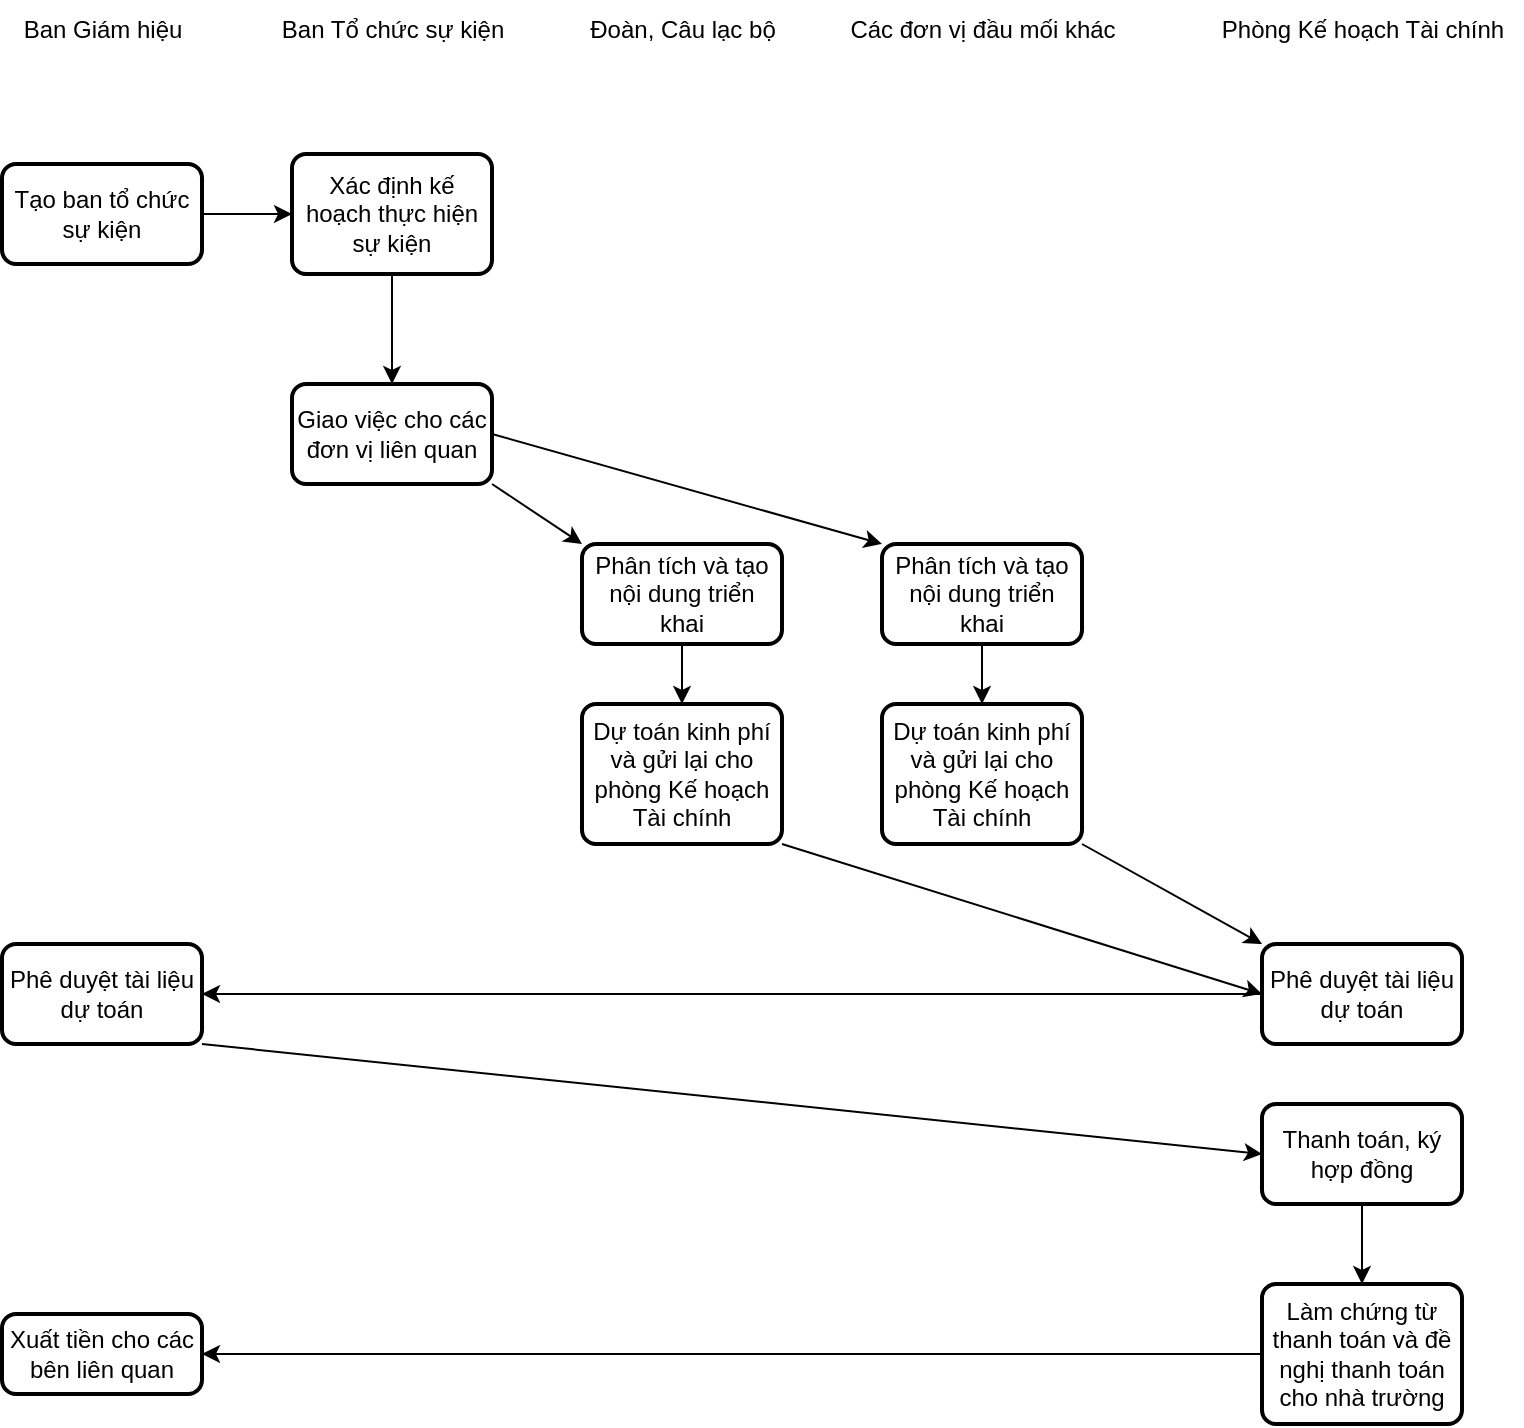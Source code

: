 <mxfile version="24.2.0" type="github">
  <diagram name="Page-1" id="5VOekYa0wZCWH28fAlYT">
    <mxGraphModel dx="794" dy="446" grid="1" gridSize="10" guides="1" tooltips="1" connect="1" arrows="1" fold="1" page="1" pageScale="1" pageWidth="850" pageHeight="1100" math="0" shadow="0">
      <root>
        <mxCell id="0" />
        <mxCell id="1" parent="0" />
        <mxCell id="BLSg57F7Pyb8LWdIM2OY-1" value="Tạo ban tổ chức sự kiện" style="rounded=1;whiteSpace=wrap;html=1;absoluteArcSize=1;arcSize=14;strokeWidth=2;" vertex="1" parent="1">
          <mxGeometry x="70" y="370" width="100" height="50" as="geometry" />
        </mxCell>
        <mxCell id="BLSg57F7Pyb8LWdIM2OY-2" value="Ban Giám hiệu" style="text;html=1;align=center;verticalAlign=middle;resizable=0;points=[];autosize=1;strokeColor=none;fillColor=none;" vertex="1" parent="1">
          <mxGeometry x="70" y="288" width="100" height="30" as="geometry" />
        </mxCell>
        <mxCell id="BLSg57F7Pyb8LWdIM2OY-3" value="Giao việc cho các đơn vị liên quan" style="rounded=1;whiteSpace=wrap;html=1;absoluteArcSize=1;arcSize=14;strokeWidth=2;" vertex="1" parent="1">
          <mxGeometry x="215" y="480" width="100" height="50" as="geometry" />
        </mxCell>
        <mxCell id="BLSg57F7Pyb8LWdIM2OY-4" value="Xác định kế hoạch thực hiện sự kiện" style="rounded=1;whiteSpace=wrap;html=1;absoluteArcSize=1;arcSize=14;strokeWidth=2;" vertex="1" parent="1">
          <mxGeometry x="215" y="365" width="100" height="60" as="geometry" />
        </mxCell>
        <mxCell id="BLSg57F7Pyb8LWdIM2OY-5" value="" style="endArrow=classic;html=1;rounded=0;exitX=1;exitY=0.5;exitDx=0;exitDy=0;entryX=0;entryY=0.5;entryDx=0;entryDy=0;" edge="1" parent="1" source="BLSg57F7Pyb8LWdIM2OY-1" target="BLSg57F7Pyb8LWdIM2OY-4">
          <mxGeometry width="50" height="50" relative="1" as="geometry">
            <mxPoint x="380" y="460" as="sourcePoint" />
            <mxPoint x="430" y="410" as="targetPoint" />
          </mxGeometry>
        </mxCell>
        <mxCell id="BLSg57F7Pyb8LWdIM2OY-6" value="" style="endArrow=classic;html=1;rounded=0;exitX=0.5;exitY=1;exitDx=0;exitDy=0;entryX=0.5;entryY=0;entryDx=0;entryDy=0;" edge="1" parent="1" source="BLSg57F7Pyb8LWdIM2OY-4" target="BLSg57F7Pyb8LWdIM2OY-3">
          <mxGeometry width="50" height="50" relative="1" as="geometry">
            <mxPoint x="380" y="460" as="sourcePoint" />
            <mxPoint x="430" y="410" as="targetPoint" />
          </mxGeometry>
        </mxCell>
        <mxCell id="BLSg57F7Pyb8LWdIM2OY-7" value="Ban Tổ chức sự kiện" style="text;html=1;align=center;verticalAlign=middle;resizable=0;points=[];autosize=1;strokeColor=none;fillColor=none;" vertex="1" parent="1">
          <mxGeometry x="200" y="288" width="130" height="30" as="geometry" />
        </mxCell>
        <mxCell id="BLSg57F7Pyb8LWdIM2OY-8" value="Phân tích và tạo nội dung triển khai" style="rounded=1;whiteSpace=wrap;html=1;absoluteArcSize=1;arcSize=14;strokeWidth=2;" vertex="1" parent="1">
          <mxGeometry x="360" y="560" width="100" height="50" as="geometry" />
        </mxCell>
        <mxCell id="BLSg57F7Pyb8LWdIM2OY-9" value="Phân tích và tạo nội dung triển khai" style="rounded=1;whiteSpace=wrap;html=1;absoluteArcSize=1;arcSize=14;strokeWidth=2;" vertex="1" parent="1">
          <mxGeometry x="510" y="560" width="100" height="50" as="geometry" />
        </mxCell>
        <mxCell id="BLSg57F7Pyb8LWdIM2OY-10" value="" style="endArrow=classic;html=1;rounded=0;exitX=1;exitY=1;exitDx=0;exitDy=0;entryX=0;entryY=0;entryDx=0;entryDy=0;" edge="1" parent="1" source="BLSg57F7Pyb8LWdIM2OY-3" target="BLSg57F7Pyb8LWdIM2OY-8">
          <mxGeometry width="50" height="50" relative="1" as="geometry">
            <mxPoint x="440" y="560" as="sourcePoint" />
            <mxPoint x="490" y="510" as="targetPoint" />
          </mxGeometry>
        </mxCell>
        <mxCell id="BLSg57F7Pyb8LWdIM2OY-11" value="" style="endArrow=classic;html=1;rounded=0;exitX=1;exitY=0.5;exitDx=0;exitDy=0;entryX=0;entryY=0;entryDx=0;entryDy=0;" edge="1" parent="1" source="BLSg57F7Pyb8LWdIM2OY-3" target="BLSg57F7Pyb8LWdIM2OY-9">
          <mxGeometry width="50" height="50" relative="1" as="geometry">
            <mxPoint x="440" y="560" as="sourcePoint" />
            <mxPoint x="490" y="510" as="targetPoint" />
          </mxGeometry>
        </mxCell>
        <mxCell id="BLSg57F7Pyb8LWdIM2OY-12" value="Đoàn, Câu lạc bộ" style="text;html=1;align=center;verticalAlign=middle;resizable=0;points=[];autosize=1;strokeColor=none;fillColor=none;" vertex="1" parent="1">
          <mxGeometry x="350" y="288" width="120" height="30" as="geometry" />
        </mxCell>
        <mxCell id="BLSg57F7Pyb8LWdIM2OY-13" value="Các đơn vị đầu mối khác" style="text;html=1;align=center;verticalAlign=middle;resizable=0;points=[];autosize=1;strokeColor=none;fillColor=none;" vertex="1" parent="1">
          <mxGeometry x="480" y="288" width="160" height="30" as="geometry" />
        </mxCell>
        <mxCell id="BLSg57F7Pyb8LWdIM2OY-14" value="Dự toán kinh phí và gửi lại cho phòng Kế hoạch Tài chính" style="rounded=1;whiteSpace=wrap;html=1;absoluteArcSize=1;arcSize=14;strokeWidth=2;" vertex="1" parent="1">
          <mxGeometry x="360" y="640" width="100" height="70" as="geometry" />
        </mxCell>
        <mxCell id="BLSg57F7Pyb8LWdIM2OY-15" value="Dự toán kinh phí và gửi lại cho phòng Kế hoạch Tài chính" style="rounded=1;whiteSpace=wrap;html=1;absoluteArcSize=1;arcSize=14;strokeWidth=2;" vertex="1" parent="1">
          <mxGeometry x="510" y="640" width="100" height="70" as="geometry" />
        </mxCell>
        <mxCell id="BLSg57F7Pyb8LWdIM2OY-16" value="" style="endArrow=classic;html=1;rounded=0;exitX=0.5;exitY=1;exitDx=0;exitDy=0;entryX=0.5;entryY=0;entryDx=0;entryDy=0;" edge="1" parent="1" source="BLSg57F7Pyb8LWdIM2OY-8" target="BLSg57F7Pyb8LWdIM2OY-14">
          <mxGeometry width="50" height="50" relative="1" as="geometry">
            <mxPoint x="230" y="600" as="sourcePoint" />
            <mxPoint x="340" y="720" as="targetPoint" />
            <Array as="points" />
          </mxGeometry>
        </mxCell>
        <mxCell id="BLSg57F7Pyb8LWdIM2OY-17" value="" style="endArrow=classic;html=1;rounded=0;entryX=0.5;entryY=0;entryDx=0;entryDy=0;exitX=0.5;exitY=1;exitDx=0;exitDy=0;" edge="1" parent="1" source="BLSg57F7Pyb8LWdIM2OY-9" target="BLSg57F7Pyb8LWdIM2OY-15">
          <mxGeometry width="50" height="50" relative="1" as="geometry">
            <mxPoint x="440" y="660" as="sourcePoint" />
            <mxPoint x="490" y="610" as="targetPoint" />
          </mxGeometry>
        </mxCell>
        <mxCell id="BLSg57F7Pyb8LWdIM2OY-18" value="Phê duyệt tài liệu dự toán" style="rounded=1;whiteSpace=wrap;html=1;absoluteArcSize=1;arcSize=14;strokeWidth=2;" vertex="1" parent="1">
          <mxGeometry x="700" y="760" width="100" height="50" as="geometry" />
        </mxCell>
        <mxCell id="BLSg57F7Pyb8LWdIM2OY-19" value="" style="endArrow=classic;html=1;rounded=0;exitX=1;exitY=1;exitDx=0;exitDy=0;entryX=0;entryY=0.5;entryDx=0;entryDy=0;" edge="1" parent="1" source="BLSg57F7Pyb8LWdIM2OY-14" target="BLSg57F7Pyb8LWdIM2OY-18">
          <mxGeometry width="50" height="50" relative="1" as="geometry">
            <mxPoint x="560" y="770" as="sourcePoint" />
            <mxPoint x="610" y="720" as="targetPoint" />
          </mxGeometry>
        </mxCell>
        <mxCell id="BLSg57F7Pyb8LWdIM2OY-20" value="" style="endArrow=classic;html=1;rounded=0;exitX=1;exitY=1;exitDx=0;exitDy=0;entryX=0;entryY=0;entryDx=0;entryDy=0;" edge="1" parent="1" source="BLSg57F7Pyb8LWdIM2OY-15" target="BLSg57F7Pyb8LWdIM2OY-18">
          <mxGeometry width="50" height="50" relative="1" as="geometry">
            <mxPoint x="560" y="770" as="sourcePoint" />
            <mxPoint x="610" y="720" as="targetPoint" />
          </mxGeometry>
        </mxCell>
        <mxCell id="BLSg57F7Pyb8LWdIM2OY-21" value="Phê duyệt tài liệu dự toán" style="rounded=1;whiteSpace=wrap;html=1;absoluteArcSize=1;arcSize=14;strokeWidth=2;" vertex="1" parent="1">
          <mxGeometry x="70" y="760" width="100" height="50" as="geometry" />
        </mxCell>
        <mxCell id="BLSg57F7Pyb8LWdIM2OY-22" value="" style="endArrow=classic;html=1;rounded=0;exitX=0;exitY=0.5;exitDx=0;exitDy=0;entryX=1;entryY=0.5;entryDx=0;entryDy=0;" edge="1" parent="1" source="BLSg57F7Pyb8LWdIM2OY-18" target="BLSg57F7Pyb8LWdIM2OY-21">
          <mxGeometry width="50" height="50" relative="1" as="geometry">
            <mxPoint x="440" y="870" as="sourcePoint" />
            <mxPoint x="490" y="820" as="targetPoint" />
          </mxGeometry>
        </mxCell>
        <mxCell id="BLSg57F7Pyb8LWdIM2OY-23" value="Thanh toán, ký hợp đồng" style="rounded=1;whiteSpace=wrap;html=1;absoluteArcSize=1;arcSize=14;strokeWidth=2;" vertex="1" parent="1">
          <mxGeometry x="700" y="840" width="100" height="50" as="geometry" />
        </mxCell>
        <mxCell id="BLSg57F7Pyb8LWdIM2OY-24" value="" style="endArrow=classic;html=1;rounded=0;exitX=1;exitY=1;exitDx=0;exitDy=0;entryX=0;entryY=0.5;entryDx=0;entryDy=0;" edge="1" parent="1" source="BLSg57F7Pyb8LWdIM2OY-21" target="BLSg57F7Pyb8LWdIM2OY-23">
          <mxGeometry width="50" height="50" relative="1" as="geometry">
            <mxPoint x="440" y="670" as="sourcePoint" />
            <mxPoint x="490" y="620" as="targetPoint" />
          </mxGeometry>
        </mxCell>
        <mxCell id="BLSg57F7Pyb8LWdIM2OY-25" value="Phòng Kế hoạch Tài chính" style="text;html=1;align=center;verticalAlign=middle;resizable=0;points=[];autosize=1;strokeColor=none;fillColor=none;" vertex="1" parent="1">
          <mxGeometry x="670" y="288" width="160" height="30" as="geometry" />
        </mxCell>
        <mxCell id="BLSg57F7Pyb8LWdIM2OY-26" value="Làm chứng từ thanh toán và đề nghị thanh toán cho nhà trường" style="rounded=1;whiteSpace=wrap;html=1;absoluteArcSize=1;arcSize=14;strokeWidth=2;" vertex="1" parent="1">
          <mxGeometry x="700" y="930" width="100" height="70" as="geometry" />
        </mxCell>
        <mxCell id="BLSg57F7Pyb8LWdIM2OY-27" value="" style="endArrow=classic;html=1;rounded=0;exitX=0.5;exitY=1;exitDx=0;exitDy=0;entryX=0.5;entryY=0;entryDx=0;entryDy=0;" edge="1" parent="1" source="BLSg57F7Pyb8LWdIM2OY-23" target="BLSg57F7Pyb8LWdIM2OY-26">
          <mxGeometry width="50" height="50" relative="1" as="geometry">
            <mxPoint x="410" y="870" as="sourcePoint" />
            <mxPoint x="460" y="820" as="targetPoint" />
          </mxGeometry>
        </mxCell>
        <mxCell id="BLSg57F7Pyb8LWdIM2OY-28" value="Xuất tiền cho các bên liên quan" style="rounded=1;whiteSpace=wrap;html=1;absoluteArcSize=1;arcSize=14;strokeWidth=2;" vertex="1" parent="1">
          <mxGeometry x="70" y="945" width="100" height="40" as="geometry" />
        </mxCell>
        <mxCell id="BLSg57F7Pyb8LWdIM2OY-29" value="" style="endArrow=classic;html=1;rounded=0;exitX=0;exitY=0.5;exitDx=0;exitDy=0;entryX=1;entryY=0.5;entryDx=0;entryDy=0;" edge="1" parent="1" source="BLSg57F7Pyb8LWdIM2OY-26" target="BLSg57F7Pyb8LWdIM2OY-28">
          <mxGeometry width="50" height="50" relative="1" as="geometry">
            <mxPoint x="410" y="970" as="sourcePoint" />
            <mxPoint x="460" y="920" as="targetPoint" />
          </mxGeometry>
        </mxCell>
      </root>
    </mxGraphModel>
  </diagram>
</mxfile>
